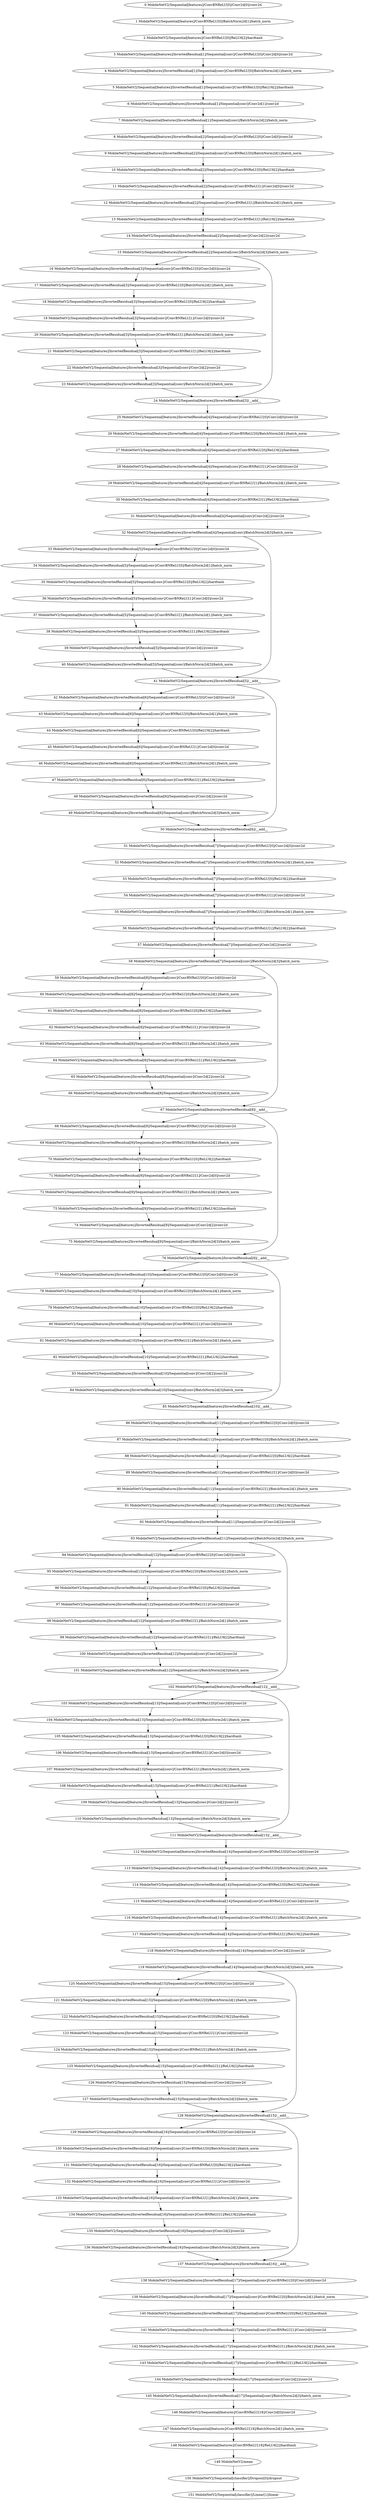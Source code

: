 strict digraph  {
"0 MobileNetV2/Sequential[features]/ConvBNReLU[0]/Conv2d[0]/conv2d" [id=0, scope="MobileNetV2/Sequential[features]/ConvBNReLU[0]/Conv2d[0]", type=conv2d];
"1 MobileNetV2/Sequential[features]/ConvBNReLU[0]/BatchNorm2d[1]/batch_norm" [id=1, scope="MobileNetV2/Sequential[features]/ConvBNReLU[0]/BatchNorm2d[1]", type=batch_norm];
"2 MobileNetV2/Sequential[features]/ConvBNReLU[0]/ReLU6[2]/hardtanh" [id=2, scope="MobileNetV2/Sequential[features]/ConvBNReLU[0]/ReLU6[2]", type=hardtanh];
"3 MobileNetV2/Sequential[features]/InvertedResidual[1]/Sequential[conv]/ConvBNReLU[0]/Conv2d[0]/conv2d" [id=3, scope="MobileNetV2/Sequential[features]/InvertedResidual[1]/Sequential[conv]/ConvBNReLU[0]/Conv2d[0]", type=conv2d];
"4 MobileNetV2/Sequential[features]/InvertedResidual[1]/Sequential[conv]/ConvBNReLU[0]/BatchNorm2d[1]/batch_norm" [id=4, scope="MobileNetV2/Sequential[features]/InvertedResidual[1]/Sequential[conv]/ConvBNReLU[0]/BatchNorm2d[1]", type=batch_norm];
"5 MobileNetV2/Sequential[features]/InvertedResidual[1]/Sequential[conv]/ConvBNReLU[0]/ReLU6[2]/hardtanh" [id=5, scope="MobileNetV2/Sequential[features]/InvertedResidual[1]/Sequential[conv]/ConvBNReLU[0]/ReLU6[2]", type=hardtanh];
"6 MobileNetV2/Sequential[features]/InvertedResidual[1]/Sequential[conv]/Conv2d[1]/conv2d" [id=6, scope="MobileNetV2/Sequential[features]/InvertedResidual[1]/Sequential[conv]/Conv2d[1]", type=conv2d];
"7 MobileNetV2/Sequential[features]/InvertedResidual[1]/Sequential[conv]/BatchNorm2d[2]/batch_norm" [id=7, scope="MobileNetV2/Sequential[features]/InvertedResidual[1]/Sequential[conv]/BatchNorm2d[2]", type=batch_norm];
"8 MobileNetV2/Sequential[features]/InvertedResidual[2]/Sequential[conv]/ConvBNReLU[0]/Conv2d[0]/conv2d" [id=8, scope="MobileNetV2/Sequential[features]/InvertedResidual[2]/Sequential[conv]/ConvBNReLU[0]/Conv2d[0]", type=conv2d];
"9 MobileNetV2/Sequential[features]/InvertedResidual[2]/Sequential[conv]/ConvBNReLU[0]/BatchNorm2d[1]/batch_norm" [id=9, scope="MobileNetV2/Sequential[features]/InvertedResidual[2]/Sequential[conv]/ConvBNReLU[0]/BatchNorm2d[1]", type=batch_norm];
"10 MobileNetV2/Sequential[features]/InvertedResidual[2]/Sequential[conv]/ConvBNReLU[0]/ReLU6[2]/hardtanh" [id=10, scope="MobileNetV2/Sequential[features]/InvertedResidual[2]/Sequential[conv]/ConvBNReLU[0]/ReLU6[2]", type=hardtanh];
"11 MobileNetV2/Sequential[features]/InvertedResidual[2]/Sequential[conv]/ConvBNReLU[1]/Conv2d[0]/conv2d" [id=11, scope="MobileNetV2/Sequential[features]/InvertedResidual[2]/Sequential[conv]/ConvBNReLU[1]/Conv2d[0]", type=conv2d];
"12 MobileNetV2/Sequential[features]/InvertedResidual[2]/Sequential[conv]/ConvBNReLU[1]/BatchNorm2d[1]/batch_norm" [id=12, scope="MobileNetV2/Sequential[features]/InvertedResidual[2]/Sequential[conv]/ConvBNReLU[1]/BatchNorm2d[1]", type=batch_norm];
"13 MobileNetV2/Sequential[features]/InvertedResidual[2]/Sequential[conv]/ConvBNReLU[1]/ReLU6[2]/hardtanh" [id=13, scope="MobileNetV2/Sequential[features]/InvertedResidual[2]/Sequential[conv]/ConvBNReLU[1]/ReLU6[2]", type=hardtanh];
"14 MobileNetV2/Sequential[features]/InvertedResidual[2]/Sequential[conv]/Conv2d[2]/conv2d" [id=14, scope="MobileNetV2/Sequential[features]/InvertedResidual[2]/Sequential[conv]/Conv2d[2]", type=conv2d];
"15 MobileNetV2/Sequential[features]/InvertedResidual[2]/Sequential[conv]/BatchNorm2d[3]/batch_norm" [id=15, scope="MobileNetV2/Sequential[features]/InvertedResidual[2]/Sequential[conv]/BatchNorm2d[3]", type=batch_norm];
"16 MobileNetV2/Sequential[features]/InvertedResidual[3]/Sequential[conv]/ConvBNReLU[0]/Conv2d[0]/conv2d" [id=16, scope="MobileNetV2/Sequential[features]/InvertedResidual[3]/Sequential[conv]/ConvBNReLU[0]/Conv2d[0]", type=conv2d];
"17 MobileNetV2/Sequential[features]/InvertedResidual[3]/Sequential[conv]/ConvBNReLU[0]/BatchNorm2d[1]/batch_norm" [id=17, scope="MobileNetV2/Sequential[features]/InvertedResidual[3]/Sequential[conv]/ConvBNReLU[0]/BatchNorm2d[1]", type=batch_norm];
"18 MobileNetV2/Sequential[features]/InvertedResidual[3]/Sequential[conv]/ConvBNReLU[0]/ReLU6[2]/hardtanh" [id=18, scope="MobileNetV2/Sequential[features]/InvertedResidual[3]/Sequential[conv]/ConvBNReLU[0]/ReLU6[2]", type=hardtanh];
"19 MobileNetV2/Sequential[features]/InvertedResidual[3]/Sequential[conv]/ConvBNReLU[1]/Conv2d[0]/conv2d" [id=19, scope="MobileNetV2/Sequential[features]/InvertedResidual[3]/Sequential[conv]/ConvBNReLU[1]/Conv2d[0]", type=conv2d];
"20 MobileNetV2/Sequential[features]/InvertedResidual[3]/Sequential[conv]/ConvBNReLU[1]/BatchNorm2d[1]/batch_norm" [id=20, scope="MobileNetV2/Sequential[features]/InvertedResidual[3]/Sequential[conv]/ConvBNReLU[1]/BatchNorm2d[1]", type=batch_norm];
"21 MobileNetV2/Sequential[features]/InvertedResidual[3]/Sequential[conv]/ConvBNReLU[1]/ReLU6[2]/hardtanh" [id=21, scope="MobileNetV2/Sequential[features]/InvertedResidual[3]/Sequential[conv]/ConvBNReLU[1]/ReLU6[2]", type=hardtanh];
"22 MobileNetV2/Sequential[features]/InvertedResidual[3]/Sequential[conv]/Conv2d[2]/conv2d" [id=22, scope="MobileNetV2/Sequential[features]/InvertedResidual[3]/Sequential[conv]/Conv2d[2]", type=conv2d];
"23 MobileNetV2/Sequential[features]/InvertedResidual[3]/Sequential[conv]/BatchNorm2d[3]/batch_norm" [id=23, scope="MobileNetV2/Sequential[features]/InvertedResidual[3]/Sequential[conv]/BatchNorm2d[3]", type=batch_norm];
"24 MobileNetV2/Sequential[features]/InvertedResidual[3]/__add__" [id=24, scope="MobileNetV2/Sequential[features]/InvertedResidual[3]", type=__add__];
"25 MobileNetV2/Sequential[features]/InvertedResidual[4]/Sequential[conv]/ConvBNReLU[0]/Conv2d[0]/conv2d" [id=25, scope="MobileNetV2/Sequential[features]/InvertedResidual[4]/Sequential[conv]/ConvBNReLU[0]/Conv2d[0]", type=conv2d];
"26 MobileNetV2/Sequential[features]/InvertedResidual[4]/Sequential[conv]/ConvBNReLU[0]/BatchNorm2d[1]/batch_norm" [id=26, scope="MobileNetV2/Sequential[features]/InvertedResidual[4]/Sequential[conv]/ConvBNReLU[0]/BatchNorm2d[1]", type=batch_norm];
"27 MobileNetV2/Sequential[features]/InvertedResidual[4]/Sequential[conv]/ConvBNReLU[0]/ReLU6[2]/hardtanh" [id=27, scope="MobileNetV2/Sequential[features]/InvertedResidual[4]/Sequential[conv]/ConvBNReLU[0]/ReLU6[2]", type=hardtanh];
"28 MobileNetV2/Sequential[features]/InvertedResidual[4]/Sequential[conv]/ConvBNReLU[1]/Conv2d[0]/conv2d" [id=28, scope="MobileNetV2/Sequential[features]/InvertedResidual[4]/Sequential[conv]/ConvBNReLU[1]/Conv2d[0]", type=conv2d];
"29 MobileNetV2/Sequential[features]/InvertedResidual[4]/Sequential[conv]/ConvBNReLU[1]/BatchNorm2d[1]/batch_norm" [id=29, scope="MobileNetV2/Sequential[features]/InvertedResidual[4]/Sequential[conv]/ConvBNReLU[1]/BatchNorm2d[1]", type=batch_norm];
"30 MobileNetV2/Sequential[features]/InvertedResidual[4]/Sequential[conv]/ConvBNReLU[1]/ReLU6[2]/hardtanh" [id=30, scope="MobileNetV2/Sequential[features]/InvertedResidual[4]/Sequential[conv]/ConvBNReLU[1]/ReLU6[2]", type=hardtanh];
"31 MobileNetV2/Sequential[features]/InvertedResidual[4]/Sequential[conv]/Conv2d[2]/conv2d" [id=31, scope="MobileNetV2/Sequential[features]/InvertedResidual[4]/Sequential[conv]/Conv2d[2]", type=conv2d];
"32 MobileNetV2/Sequential[features]/InvertedResidual[4]/Sequential[conv]/BatchNorm2d[3]/batch_norm" [id=32, scope="MobileNetV2/Sequential[features]/InvertedResidual[4]/Sequential[conv]/BatchNorm2d[3]", type=batch_norm];
"33 MobileNetV2/Sequential[features]/InvertedResidual[5]/Sequential[conv]/ConvBNReLU[0]/Conv2d[0]/conv2d" [id=33, scope="MobileNetV2/Sequential[features]/InvertedResidual[5]/Sequential[conv]/ConvBNReLU[0]/Conv2d[0]", type=conv2d];
"34 MobileNetV2/Sequential[features]/InvertedResidual[5]/Sequential[conv]/ConvBNReLU[0]/BatchNorm2d[1]/batch_norm" [id=34, scope="MobileNetV2/Sequential[features]/InvertedResidual[5]/Sequential[conv]/ConvBNReLU[0]/BatchNorm2d[1]", type=batch_norm];
"35 MobileNetV2/Sequential[features]/InvertedResidual[5]/Sequential[conv]/ConvBNReLU[0]/ReLU6[2]/hardtanh" [id=35, scope="MobileNetV2/Sequential[features]/InvertedResidual[5]/Sequential[conv]/ConvBNReLU[0]/ReLU6[2]", type=hardtanh];
"36 MobileNetV2/Sequential[features]/InvertedResidual[5]/Sequential[conv]/ConvBNReLU[1]/Conv2d[0]/conv2d" [id=36, scope="MobileNetV2/Sequential[features]/InvertedResidual[5]/Sequential[conv]/ConvBNReLU[1]/Conv2d[0]", type=conv2d];
"37 MobileNetV2/Sequential[features]/InvertedResidual[5]/Sequential[conv]/ConvBNReLU[1]/BatchNorm2d[1]/batch_norm" [id=37, scope="MobileNetV2/Sequential[features]/InvertedResidual[5]/Sequential[conv]/ConvBNReLU[1]/BatchNorm2d[1]", type=batch_norm];
"38 MobileNetV2/Sequential[features]/InvertedResidual[5]/Sequential[conv]/ConvBNReLU[1]/ReLU6[2]/hardtanh" [id=38, scope="MobileNetV2/Sequential[features]/InvertedResidual[5]/Sequential[conv]/ConvBNReLU[1]/ReLU6[2]", type=hardtanh];
"39 MobileNetV2/Sequential[features]/InvertedResidual[5]/Sequential[conv]/Conv2d[2]/conv2d" [id=39, scope="MobileNetV2/Sequential[features]/InvertedResidual[5]/Sequential[conv]/Conv2d[2]", type=conv2d];
"40 MobileNetV2/Sequential[features]/InvertedResidual[5]/Sequential[conv]/BatchNorm2d[3]/batch_norm" [id=40, scope="MobileNetV2/Sequential[features]/InvertedResidual[5]/Sequential[conv]/BatchNorm2d[3]", type=batch_norm];
"41 MobileNetV2/Sequential[features]/InvertedResidual[5]/__add__" [id=41, scope="MobileNetV2/Sequential[features]/InvertedResidual[5]", type=__add__];
"42 MobileNetV2/Sequential[features]/InvertedResidual[6]/Sequential[conv]/ConvBNReLU[0]/Conv2d[0]/conv2d" [id=42, scope="MobileNetV2/Sequential[features]/InvertedResidual[6]/Sequential[conv]/ConvBNReLU[0]/Conv2d[0]", type=conv2d];
"43 MobileNetV2/Sequential[features]/InvertedResidual[6]/Sequential[conv]/ConvBNReLU[0]/BatchNorm2d[1]/batch_norm" [id=43, scope="MobileNetV2/Sequential[features]/InvertedResidual[6]/Sequential[conv]/ConvBNReLU[0]/BatchNorm2d[1]", type=batch_norm];
"44 MobileNetV2/Sequential[features]/InvertedResidual[6]/Sequential[conv]/ConvBNReLU[0]/ReLU6[2]/hardtanh" [id=44, scope="MobileNetV2/Sequential[features]/InvertedResidual[6]/Sequential[conv]/ConvBNReLU[0]/ReLU6[2]", type=hardtanh];
"45 MobileNetV2/Sequential[features]/InvertedResidual[6]/Sequential[conv]/ConvBNReLU[1]/Conv2d[0]/conv2d" [id=45, scope="MobileNetV2/Sequential[features]/InvertedResidual[6]/Sequential[conv]/ConvBNReLU[1]/Conv2d[0]", type=conv2d];
"46 MobileNetV2/Sequential[features]/InvertedResidual[6]/Sequential[conv]/ConvBNReLU[1]/BatchNorm2d[1]/batch_norm" [id=46, scope="MobileNetV2/Sequential[features]/InvertedResidual[6]/Sequential[conv]/ConvBNReLU[1]/BatchNorm2d[1]", type=batch_norm];
"47 MobileNetV2/Sequential[features]/InvertedResidual[6]/Sequential[conv]/ConvBNReLU[1]/ReLU6[2]/hardtanh" [id=47, scope="MobileNetV2/Sequential[features]/InvertedResidual[6]/Sequential[conv]/ConvBNReLU[1]/ReLU6[2]", type=hardtanh];
"48 MobileNetV2/Sequential[features]/InvertedResidual[6]/Sequential[conv]/Conv2d[2]/conv2d" [id=48, scope="MobileNetV2/Sequential[features]/InvertedResidual[6]/Sequential[conv]/Conv2d[2]", type=conv2d];
"49 MobileNetV2/Sequential[features]/InvertedResidual[6]/Sequential[conv]/BatchNorm2d[3]/batch_norm" [id=49, scope="MobileNetV2/Sequential[features]/InvertedResidual[6]/Sequential[conv]/BatchNorm2d[3]", type=batch_norm];
"50 MobileNetV2/Sequential[features]/InvertedResidual[6]/__add__" [id=50, scope="MobileNetV2/Sequential[features]/InvertedResidual[6]", type=__add__];
"51 MobileNetV2/Sequential[features]/InvertedResidual[7]/Sequential[conv]/ConvBNReLU[0]/Conv2d[0]/conv2d" [id=51, scope="MobileNetV2/Sequential[features]/InvertedResidual[7]/Sequential[conv]/ConvBNReLU[0]/Conv2d[0]", type=conv2d];
"52 MobileNetV2/Sequential[features]/InvertedResidual[7]/Sequential[conv]/ConvBNReLU[0]/BatchNorm2d[1]/batch_norm" [id=52, scope="MobileNetV2/Sequential[features]/InvertedResidual[7]/Sequential[conv]/ConvBNReLU[0]/BatchNorm2d[1]", type=batch_norm];
"53 MobileNetV2/Sequential[features]/InvertedResidual[7]/Sequential[conv]/ConvBNReLU[0]/ReLU6[2]/hardtanh" [id=53, scope="MobileNetV2/Sequential[features]/InvertedResidual[7]/Sequential[conv]/ConvBNReLU[0]/ReLU6[2]", type=hardtanh];
"54 MobileNetV2/Sequential[features]/InvertedResidual[7]/Sequential[conv]/ConvBNReLU[1]/Conv2d[0]/conv2d" [id=54, scope="MobileNetV2/Sequential[features]/InvertedResidual[7]/Sequential[conv]/ConvBNReLU[1]/Conv2d[0]", type=conv2d];
"55 MobileNetV2/Sequential[features]/InvertedResidual[7]/Sequential[conv]/ConvBNReLU[1]/BatchNorm2d[1]/batch_norm" [id=55, scope="MobileNetV2/Sequential[features]/InvertedResidual[7]/Sequential[conv]/ConvBNReLU[1]/BatchNorm2d[1]", type=batch_norm];
"56 MobileNetV2/Sequential[features]/InvertedResidual[7]/Sequential[conv]/ConvBNReLU[1]/ReLU6[2]/hardtanh" [id=56, scope="MobileNetV2/Sequential[features]/InvertedResidual[7]/Sequential[conv]/ConvBNReLU[1]/ReLU6[2]", type=hardtanh];
"57 MobileNetV2/Sequential[features]/InvertedResidual[7]/Sequential[conv]/Conv2d[2]/conv2d" [id=57, scope="MobileNetV2/Sequential[features]/InvertedResidual[7]/Sequential[conv]/Conv2d[2]", type=conv2d];
"58 MobileNetV2/Sequential[features]/InvertedResidual[7]/Sequential[conv]/BatchNorm2d[3]/batch_norm" [id=58, scope="MobileNetV2/Sequential[features]/InvertedResidual[7]/Sequential[conv]/BatchNorm2d[3]", type=batch_norm];
"59 MobileNetV2/Sequential[features]/InvertedResidual[8]/Sequential[conv]/ConvBNReLU[0]/Conv2d[0]/conv2d" [id=59, scope="MobileNetV2/Sequential[features]/InvertedResidual[8]/Sequential[conv]/ConvBNReLU[0]/Conv2d[0]", type=conv2d];
"60 MobileNetV2/Sequential[features]/InvertedResidual[8]/Sequential[conv]/ConvBNReLU[0]/BatchNorm2d[1]/batch_norm" [id=60, scope="MobileNetV2/Sequential[features]/InvertedResidual[8]/Sequential[conv]/ConvBNReLU[0]/BatchNorm2d[1]", type=batch_norm];
"61 MobileNetV2/Sequential[features]/InvertedResidual[8]/Sequential[conv]/ConvBNReLU[0]/ReLU6[2]/hardtanh" [id=61, scope="MobileNetV2/Sequential[features]/InvertedResidual[8]/Sequential[conv]/ConvBNReLU[0]/ReLU6[2]", type=hardtanh];
"62 MobileNetV2/Sequential[features]/InvertedResidual[8]/Sequential[conv]/ConvBNReLU[1]/Conv2d[0]/conv2d" [id=62, scope="MobileNetV2/Sequential[features]/InvertedResidual[8]/Sequential[conv]/ConvBNReLU[1]/Conv2d[0]", type=conv2d];
"63 MobileNetV2/Sequential[features]/InvertedResidual[8]/Sequential[conv]/ConvBNReLU[1]/BatchNorm2d[1]/batch_norm" [id=63, scope="MobileNetV2/Sequential[features]/InvertedResidual[8]/Sequential[conv]/ConvBNReLU[1]/BatchNorm2d[1]", type=batch_norm];
"64 MobileNetV2/Sequential[features]/InvertedResidual[8]/Sequential[conv]/ConvBNReLU[1]/ReLU6[2]/hardtanh" [id=64, scope="MobileNetV2/Sequential[features]/InvertedResidual[8]/Sequential[conv]/ConvBNReLU[1]/ReLU6[2]", type=hardtanh];
"65 MobileNetV2/Sequential[features]/InvertedResidual[8]/Sequential[conv]/Conv2d[2]/conv2d" [id=65, scope="MobileNetV2/Sequential[features]/InvertedResidual[8]/Sequential[conv]/Conv2d[2]", type=conv2d];
"66 MobileNetV2/Sequential[features]/InvertedResidual[8]/Sequential[conv]/BatchNorm2d[3]/batch_norm" [id=66, scope="MobileNetV2/Sequential[features]/InvertedResidual[8]/Sequential[conv]/BatchNorm2d[3]", type=batch_norm];
"67 MobileNetV2/Sequential[features]/InvertedResidual[8]/__add__" [id=67, scope="MobileNetV2/Sequential[features]/InvertedResidual[8]", type=__add__];
"68 MobileNetV2/Sequential[features]/InvertedResidual[9]/Sequential[conv]/ConvBNReLU[0]/Conv2d[0]/conv2d" [id=68, scope="MobileNetV2/Sequential[features]/InvertedResidual[9]/Sequential[conv]/ConvBNReLU[0]/Conv2d[0]", type=conv2d];
"69 MobileNetV2/Sequential[features]/InvertedResidual[9]/Sequential[conv]/ConvBNReLU[0]/BatchNorm2d[1]/batch_norm" [id=69, scope="MobileNetV2/Sequential[features]/InvertedResidual[9]/Sequential[conv]/ConvBNReLU[0]/BatchNorm2d[1]", type=batch_norm];
"70 MobileNetV2/Sequential[features]/InvertedResidual[9]/Sequential[conv]/ConvBNReLU[0]/ReLU6[2]/hardtanh" [id=70, scope="MobileNetV2/Sequential[features]/InvertedResidual[9]/Sequential[conv]/ConvBNReLU[0]/ReLU6[2]", type=hardtanh];
"71 MobileNetV2/Sequential[features]/InvertedResidual[9]/Sequential[conv]/ConvBNReLU[1]/Conv2d[0]/conv2d" [id=71, scope="MobileNetV2/Sequential[features]/InvertedResidual[9]/Sequential[conv]/ConvBNReLU[1]/Conv2d[0]", type=conv2d];
"72 MobileNetV2/Sequential[features]/InvertedResidual[9]/Sequential[conv]/ConvBNReLU[1]/BatchNorm2d[1]/batch_norm" [id=72, scope="MobileNetV2/Sequential[features]/InvertedResidual[9]/Sequential[conv]/ConvBNReLU[1]/BatchNorm2d[1]", type=batch_norm];
"73 MobileNetV2/Sequential[features]/InvertedResidual[9]/Sequential[conv]/ConvBNReLU[1]/ReLU6[2]/hardtanh" [id=73, scope="MobileNetV2/Sequential[features]/InvertedResidual[9]/Sequential[conv]/ConvBNReLU[1]/ReLU6[2]", type=hardtanh];
"74 MobileNetV2/Sequential[features]/InvertedResidual[9]/Sequential[conv]/Conv2d[2]/conv2d" [id=74, scope="MobileNetV2/Sequential[features]/InvertedResidual[9]/Sequential[conv]/Conv2d[2]", type=conv2d];
"75 MobileNetV2/Sequential[features]/InvertedResidual[9]/Sequential[conv]/BatchNorm2d[3]/batch_norm" [id=75, scope="MobileNetV2/Sequential[features]/InvertedResidual[9]/Sequential[conv]/BatchNorm2d[3]", type=batch_norm];
"76 MobileNetV2/Sequential[features]/InvertedResidual[9]/__add__" [id=76, scope="MobileNetV2/Sequential[features]/InvertedResidual[9]", type=__add__];
"77 MobileNetV2/Sequential[features]/InvertedResidual[10]/Sequential[conv]/ConvBNReLU[0]/Conv2d[0]/conv2d" [id=77, scope="MobileNetV2/Sequential[features]/InvertedResidual[10]/Sequential[conv]/ConvBNReLU[0]/Conv2d[0]", type=conv2d];
"78 MobileNetV2/Sequential[features]/InvertedResidual[10]/Sequential[conv]/ConvBNReLU[0]/BatchNorm2d[1]/batch_norm" [id=78, scope="MobileNetV2/Sequential[features]/InvertedResidual[10]/Sequential[conv]/ConvBNReLU[0]/BatchNorm2d[1]", type=batch_norm];
"79 MobileNetV2/Sequential[features]/InvertedResidual[10]/Sequential[conv]/ConvBNReLU[0]/ReLU6[2]/hardtanh" [id=79, scope="MobileNetV2/Sequential[features]/InvertedResidual[10]/Sequential[conv]/ConvBNReLU[0]/ReLU6[2]", type=hardtanh];
"80 MobileNetV2/Sequential[features]/InvertedResidual[10]/Sequential[conv]/ConvBNReLU[1]/Conv2d[0]/conv2d" [id=80, scope="MobileNetV2/Sequential[features]/InvertedResidual[10]/Sequential[conv]/ConvBNReLU[1]/Conv2d[0]", type=conv2d];
"81 MobileNetV2/Sequential[features]/InvertedResidual[10]/Sequential[conv]/ConvBNReLU[1]/BatchNorm2d[1]/batch_norm" [id=81, scope="MobileNetV2/Sequential[features]/InvertedResidual[10]/Sequential[conv]/ConvBNReLU[1]/BatchNorm2d[1]", type=batch_norm];
"82 MobileNetV2/Sequential[features]/InvertedResidual[10]/Sequential[conv]/ConvBNReLU[1]/ReLU6[2]/hardtanh" [id=82, scope="MobileNetV2/Sequential[features]/InvertedResidual[10]/Sequential[conv]/ConvBNReLU[1]/ReLU6[2]", type=hardtanh];
"83 MobileNetV2/Sequential[features]/InvertedResidual[10]/Sequential[conv]/Conv2d[2]/conv2d" [id=83, scope="MobileNetV2/Sequential[features]/InvertedResidual[10]/Sequential[conv]/Conv2d[2]", type=conv2d];
"84 MobileNetV2/Sequential[features]/InvertedResidual[10]/Sequential[conv]/BatchNorm2d[3]/batch_norm" [id=84, scope="MobileNetV2/Sequential[features]/InvertedResidual[10]/Sequential[conv]/BatchNorm2d[3]", type=batch_norm];
"85 MobileNetV2/Sequential[features]/InvertedResidual[10]/__add__" [id=85, scope="MobileNetV2/Sequential[features]/InvertedResidual[10]", type=__add__];
"86 MobileNetV2/Sequential[features]/InvertedResidual[11]/Sequential[conv]/ConvBNReLU[0]/Conv2d[0]/conv2d" [id=86, scope="MobileNetV2/Sequential[features]/InvertedResidual[11]/Sequential[conv]/ConvBNReLU[0]/Conv2d[0]", type=conv2d];
"87 MobileNetV2/Sequential[features]/InvertedResidual[11]/Sequential[conv]/ConvBNReLU[0]/BatchNorm2d[1]/batch_norm" [id=87, scope="MobileNetV2/Sequential[features]/InvertedResidual[11]/Sequential[conv]/ConvBNReLU[0]/BatchNorm2d[1]", type=batch_norm];
"88 MobileNetV2/Sequential[features]/InvertedResidual[11]/Sequential[conv]/ConvBNReLU[0]/ReLU6[2]/hardtanh" [id=88, scope="MobileNetV2/Sequential[features]/InvertedResidual[11]/Sequential[conv]/ConvBNReLU[0]/ReLU6[2]", type=hardtanh];
"89 MobileNetV2/Sequential[features]/InvertedResidual[11]/Sequential[conv]/ConvBNReLU[1]/Conv2d[0]/conv2d" [id=89, scope="MobileNetV2/Sequential[features]/InvertedResidual[11]/Sequential[conv]/ConvBNReLU[1]/Conv2d[0]", type=conv2d];
"90 MobileNetV2/Sequential[features]/InvertedResidual[11]/Sequential[conv]/ConvBNReLU[1]/BatchNorm2d[1]/batch_norm" [id=90, scope="MobileNetV2/Sequential[features]/InvertedResidual[11]/Sequential[conv]/ConvBNReLU[1]/BatchNorm2d[1]", type=batch_norm];
"91 MobileNetV2/Sequential[features]/InvertedResidual[11]/Sequential[conv]/ConvBNReLU[1]/ReLU6[2]/hardtanh" [id=91, scope="MobileNetV2/Sequential[features]/InvertedResidual[11]/Sequential[conv]/ConvBNReLU[1]/ReLU6[2]", type=hardtanh];
"92 MobileNetV2/Sequential[features]/InvertedResidual[11]/Sequential[conv]/Conv2d[2]/conv2d" [id=92, scope="MobileNetV2/Sequential[features]/InvertedResidual[11]/Sequential[conv]/Conv2d[2]", type=conv2d];
"93 MobileNetV2/Sequential[features]/InvertedResidual[11]/Sequential[conv]/BatchNorm2d[3]/batch_norm" [id=93, scope="MobileNetV2/Sequential[features]/InvertedResidual[11]/Sequential[conv]/BatchNorm2d[3]", type=batch_norm];
"94 MobileNetV2/Sequential[features]/InvertedResidual[12]/Sequential[conv]/ConvBNReLU[0]/Conv2d[0]/conv2d" [id=94, scope="MobileNetV2/Sequential[features]/InvertedResidual[12]/Sequential[conv]/ConvBNReLU[0]/Conv2d[0]", type=conv2d];
"95 MobileNetV2/Sequential[features]/InvertedResidual[12]/Sequential[conv]/ConvBNReLU[0]/BatchNorm2d[1]/batch_norm" [id=95, scope="MobileNetV2/Sequential[features]/InvertedResidual[12]/Sequential[conv]/ConvBNReLU[0]/BatchNorm2d[1]", type=batch_norm];
"96 MobileNetV2/Sequential[features]/InvertedResidual[12]/Sequential[conv]/ConvBNReLU[0]/ReLU6[2]/hardtanh" [id=96, scope="MobileNetV2/Sequential[features]/InvertedResidual[12]/Sequential[conv]/ConvBNReLU[0]/ReLU6[2]", type=hardtanh];
"97 MobileNetV2/Sequential[features]/InvertedResidual[12]/Sequential[conv]/ConvBNReLU[1]/Conv2d[0]/conv2d" [id=97, scope="MobileNetV2/Sequential[features]/InvertedResidual[12]/Sequential[conv]/ConvBNReLU[1]/Conv2d[0]", type=conv2d];
"98 MobileNetV2/Sequential[features]/InvertedResidual[12]/Sequential[conv]/ConvBNReLU[1]/BatchNorm2d[1]/batch_norm" [id=98, scope="MobileNetV2/Sequential[features]/InvertedResidual[12]/Sequential[conv]/ConvBNReLU[1]/BatchNorm2d[1]", type=batch_norm];
"99 MobileNetV2/Sequential[features]/InvertedResidual[12]/Sequential[conv]/ConvBNReLU[1]/ReLU6[2]/hardtanh" [id=99, scope="MobileNetV2/Sequential[features]/InvertedResidual[12]/Sequential[conv]/ConvBNReLU[1]/ReLU6[2]", type=hardtanh];
"100 MobileNetV2/Sequential[features]/InvertedResidual[12]/Sequential[conv]/Conv2d[2]/conv2d" [id=100, scope="MobileNetV2/Sequential[features]/InvertedResidual[12]/Sequential[conv]/Conv2d[2]", type=conv2d];
"101 MobileNetV2/Sequential[features]/InvertedResidual[12]/Sequential[conv]/BatchNorm2d[3]/batch_norm" [id=101, scope="MobileNetV2/Sequential[features]/InvertedResidual[12]/Sequential[conv]/BatchNorm2d[3]", type=batch_norm];
"102 MobileNetV2/Sequential[features]/InvertedResidual[12]/__add__" [id=102, scope="MobileNetV2/Sequential[features]/InvertedResidual[12]", type=__add__];
"103 MobileNetV2/Sequential[features]/InvertedResidual[13]/Sequential[conv]/ConvBNReLU[0]/Conv2d[0]/conv2d" [id=103, scope="MobileNetV2/Sequential[features]/InvertedResidual[13]/Sequential[conv]/ConvBNReLU[0]/Conv2d[0]", type=conv2d];
"104 MobileNetV2/Sequential[features]/InvertedResidual[13]/Sequential[conv]/ConvBNReLU[0]/BatchNorm2d[1]/batch_norm" [id=104, scope="MobileNetV2/Sequential[features]/InvertedResidual[13]/Sequential[conv]/ConvBNReLU[0]/BatchNorm2d[1]", type=batch_norm];
"105 MobileNetV2/Sequential[features]/InvertedResidual[13]/Sequential[conv]/ConvBNReLU[0]/ReLU6[2]/hardtanh" [id=105, scope="MobileNetV2/Sequential[features]/InvertedResidual[13]/Sequential[conv]/ConvBNReLU[0]/ReLU6[2]", type=hardtanh];
"106 MobileNetV2/Sequential[features]/InvertedResidual[13]/Sequential[conv]/ConvBNReLU[1]/Conv2d[0]/conv2d" [id=106, scope="MobileNetV2/Sequential[features]/InvertedResidual[13]/Sequential[conv]/ConvBNReLU[1]/Conv2d[0]", type=conv2d];
"107 MobileNetV2/Sequential[features]/InvertedResidual[13]/Sequential[conv]/ConvBNReLU[1]/BatchNorm2d[1]/batch_norm" [id=107, scope="MobileNetV2/Sequential[features]/InvertedResidual[13]/Sequential[conv]/ConvBNReLU[1]/BatchNorm2d[1]", type=batch_norm];
"108 MobileNetV2/Sequential[features]/InvertedResidual[13]/Sequential[conv]/ConvBNReLU[1]/ReLU6[2]/hardtanh" [id=108, scope="MobileNetV2/Sequential[features]/InvertedResidual[13]/Sequential[conv]/ConvBNReLU[1]/ReLU6[2]", type=hardtanh];
"109 MobileNetV2/Sequential[features]/InvertedResidual[13]/Sequential[conv]/Conv2d[2]/conv2d" [id=109, scope="MobileNetV2/Sequential[features]/InvertedResidual[13]/Sequential[conv]/Conv2d[2]", type=conv2d];
"110 MobileNetV2/Sequential[features]/InvertedResidual[13]/Sequential[conv]/BatchNorm2d[3]/batch_norm" [id=110, scope="MobileNetV2/Sequential[features]/InvertedResidual[13]/Sequential[conv]/BatchNorm2d[3]", type=batch_norm];
"111 MobileNetV2/Sequential[features]/InvertedResidual[13]/__add__" [id=111, scope="MobileNetV2/Sequential[features]/InvertedResidual[13]", type=__add__];
"112 MobileNetV2/Sequential[features]/InvertedResidual[14]/Sequential[conv]/ConvBNReLU[0]/Conv2d[0]/conv2d" [id=112, scope="MobileNetV2/Sequential[features]/InvertedResidual[14]/Sequential[conv]/ConvBNReLU[0]/Conv2d[0]", type=conv2d];
"113 MobileNetV2/Sequential[features]/InvertedResidual[14]/Sequential[conv]/ConvBNReLU[0]/BatchNorm2d[1]/batch_norm" [id=113, scope="MobileNetV2/Sequential[features]/InvertedResidual[14]/Sequential[conv]/ConvBNReLU[0]/BatchNorm2d[1]", type=batch_norm];
"114 MobileNetV2/Sequential[features]/InvertedResidual[14]/Sequential[conv]/ConvBNReLU[0]/ReLU6[2]/hardtanh" [id=114, scope="MobileNetV2/Sequential[features]/InvertedResidual[14]/Sequential[conv]/ConvBNReLU[0]/ReLU6[2]", type=hardtanh];
"115 MobileNetV2/Sequential[features]/InvertedResidual[14]/Sequential[conv]/ConvBNReLU[1]/Conv2d[0]/conv2d" [id=115, scope="MobileNetV2/Sequential[features]/InvertedResidual[14]/Sequential[conv]/ConvBNReLU[1]/Conv2d[0]", type=conv2d];
"116 MobileNetV2/Sequential[features]/InvertedResidual[14]/Sequential[conv]/ConvBNReLU[1]/BatchNorm2d[1]/batch_norm" [id=116, scope="MobileNetV2/Sequential[features]/InvertedResidual[14]/Sequential[conv]/ConvBNReLU[1]/BatchNorm2d[1]", type=batch_norm];
"117 MobileNetV2/Sequential[features]/InvertedResidual[14]/Sequential[conv]/ConvBNReLU[1]/ReLU6[2]/hardtanh" [id=117, scope="MobileNetV2/Sequential[features]/InvertedResidual[14]/Sequential[conv]/ConvBNReLU[1]/ReLU6[2]", type=hardtanh];
"118 MobileNetV2/Sequential[features]/InvertedResidual[14]/Sequential[conv]/Conv2d[2]/conv2d" [id=118, scope="MobileNetV2/Sequential[features]/InvertedResidual[14]/Sequential[conv]/Conv2d[2]", type=conv2d];
"119 MobileNetV2/Sequential[features]/InvertedResidual[14]/Sequential[conv]/BatchNorm2d[3]/batch_norm" [id=119, scope="MobileNetV2/Sequential[features]/InvertedResidual[14]/Sequential[conv]/BatchNorm2d[3]", type=batch_norm];
"120 MobileNetV2/Sequential[features]/InvertedResidual[15]/Sequential[conv]/ConvBNReLU[0]/Conv2d[0]/conv2d" [id=120, scope="MobileNetV2/Sequential[features]/InvertedResidual[15]/Sequential[conv]/ConvBNReLU[0]/Conv2d[0]", type=conv2d];
"121 MobileNetV2/Sequential[features]/InvertedResidual[15]/Sequential[conv]/ConvBNReLU[0]/BatchNorm2d[1]/batch_norm" [id=121, scope="MobileNetV2/Sequential[features]/InvertedResidual[15]/Sequential[conv]/ConvBNReLU[0]/BatchNorm2d[1]", type=batch_norm];
"122 MobileNetV2/Sequential[features]/InvertedResidual[15]/Sequential[conv]/ConvBNReLU[0]/ReLU6[2]/hardtanh" [id=122, scope="MobileNetV2/Sequential[features]/InvertedResidual[15]/Sequential[conv]/ConvBNReLU[0]/ReLU6[2]", type=hardtanh];
"123 MobileNetV2/Sequential[features]/InvertedResidual[15]/Sequential[conv]/ConvBNReLU[1]/Conv2d[0]/conv2d" [id=123, scope="MobileNetV2/Sequential[features]/InvertedResidual[15]/Sequential[conv]/ConvBNReLU[1]/Conv2d[0]", type=conv2d];
"124 MobileNetV2/Sequential[features]/InvertedResidual[15]/Sequential[conv]/ConvBNReLU[1]/BatchNorm2d[1]/batch_norm" [id=124, scope="MobileNetV2/Sequential[features]/InvertedResidual[15]/Sequential[conv]/ConvBNReLU[1]/BatchNorm2d[1]", type=batch_norm];
"125 MobileNetV2/Sequential[features]/InvertedResidual[15]/Sequential[conv]/ConvBNReLU[1]/ReLU6[2]/hardtanh" [id=125, scope="MobileNetV2/Sequential[features]/InvertedResidual[15]/Sequential[conv]/ConvBNReLU[1]/ReLU6[2]", type=hardtanh];
"126 MobileNetV2/Sequential[features]/InvertedResidual[15]/Sequential[conv]/Conv2d[2]/conv2d" [id=126, scope="MobileNetV2/Sequential[features]/InvertedResidual[15]/Sequential[conv]/Conv2d[2]", type=conv2d];
"127 MobileNetV2/Sequential[features]/InvertedResidual[15]/Sequential[conv]/BatchNorm2d[3]/batch_norm" [id=127, scope="MobileNetV2/Sequential[features]/InvertedResidual[15]/Sequential[conv]/BatchNorm2d[3]", type=batch_norm];
"128 MobileNetV2/Sequential[features]/InvertedResidual[15]/__add__" [id=128, scope="MobileNetV2/Sequential[features]/InvertedResidual[15]", type=__add__];
"129 MobileNetV2/Sequential[features]/InvertedResidual[16]/Sequential[conv]/ConvBNReLU[0]/Conv2d[0]/conv2d" [id=129, scope="MobileNetV2/Sequential[features]/InvertedResidual[16]/Sequential[conv]/ConvBNReLU[0]/Conv2d[0]", type=conv2d];
"130 MobileNetV2/Sequential[features]/InvertedResidual[16]/Sequential[conv]/ConvBNReLU[0]/BatchNorm2d[1]/batch_norm" [id=130, scope="MobileNetV2/Sequential[features]/InvertedResidual[16]/Sequential[conv]/ConvBNReLU[0]/BatchNorm2d[1]", type=batch_norm];
"131 MobileNetV2/Sequential[features]/InvertedResidual[16]/Sequential[conv]/ConvBNReLU[0]/ReLU6[2]/hardtanh" [id=131, scope="MobileNetV2/Sequential[features]/InvertedResidual[16]/Sequential[conv]/ConvBNReLU[0]/ReLU6[2]", type=hardtanh];
"132 MobileNetV2/Sequential[features]/InvertedResidual[16]/Sequential[conv]/ConvBNReLU[1]/Conv2d[0]/conv2d" [id=132, scope="MobileNetV2/Sequential[features]/InvertedResidual[16]/Sequential[conv]/ConvBNReLU[1]/Conv2d[0]", type=conv2d];
"133 MobileNetV2/Sequential[features]/InvertedResidual[16]/Sequential[conv]/ConvBNReLU[1]/BatchNorm2d[1]/batch_norm" [id=133, scope="MobileNetV2/Sequential[features]/InvertedResidual[16]/Sequential[conv]/ConvBNReLU[1]/BatchNorm2d[1]", type=batch_norm];
"134 MobileNetV2/Sequential[features]/InvertedResidual[16]/Sequential[conv]/ConvBNReLU[1]/ReLU6[2]/hardtanh" [id=134, scope="MobileNetV2/Sequential[features]/InvertedResidual[16]/Sequential[conv]/ConvBNReLU[1]/ReLU6[2]", type=hardtanh];
"135 MobileNetV2/Sequential[features]/InvertedResidual[16]/Sequential[conv]/Conv2d[2]/conv2d" [id=135, scope="MobileNetV2/Sequential[features]/InvertedResidual[16]/Sequential[conv]/Conv2d[2]", type=conv2d];
"136 MobileNetV2/Sequential[features]/InvertedResidual[16]/Sequential[conv]/BatchNorm2d[3]/batch_norm" [id=136, scope="MobileNetV2/Sequential[features]/InvertedResidual[16]/Sequential[conv]/BatchNorm2d[3]", type=batch_norm];
"137 MobileNetV2/Sequential[features]/InvertedResidual[16]/__add__" [id=137, scope="MobileNetV2/Sequential[features]/InvertedResidual[16]", type=__add__];
"138 MobileNetV2/Sequential[features]/InvertedResidual[17]/Sequential[conv]/ConvBNReLU[0]/Conv2d[0]/conv2d" [id=138, scope="MobileNetV2/Sequential[features]/InvertedResidual[17]/Sequential[conv]/ConvBNReLU[0]/Conv2d[0]", type=conv2d];
"139 MobileNetV2/Sequential[features]/InvertedResidual[17]/Sequential[conv]/ConvBNReLU[0]/BatchNorm2d[1]/batch_norm" [id=139, scope="MobileNetV2/Sequential[features]/InvertedResidual[17]/Sequential[conv]/ConvBNReLU[0]/BatchNorm2d[1]", type=batch_norm];
"140 MobileNetV2/Sequential[features]/InvertedResidual[17]/Sequential[conv]/ConvBNReLU[0]/ReLU6[2]/hardtanh" [id=140, scope="MobileNetV2/Sequential[features]/InvertedResidual[17]/Sequential[conv]/ConvBNReLU[0]/ReLU6[2]", type=hardtanh];
"141 MobileNetV2/Sequential[features]/InvertedResidual[17]/Sequential[conv]/ConvBNReLU[1]/Conv2d[0]/conv2d" [id=141, scope="MobileNetV2/Sequential[features]/InvertedResidual[17]/Sequential[conv]/ConvBNReLU[1]/Conv2d[0]", type=conv2d];
"142 MobileNetV2/Sequential[features]/InvertedResidual[17]/Sequential[conv]/ConvBNReLU[1]/BatchNorm2d[1]/batch_norm" [id=142, scope="MobileNetV2/Sequential[features]/InvertedResidual[17]/Sequential[conv]/ConvBNReLU[1]/BatchNorm2d[1]", type=batch_norm];
"143 MobileNetV2/Sequential[features]/InvertedResidual[17]/Sequential[conv]/ConvBNReLU[1]/ReLU6[2]/hardtanh" [id=143, scope="MobileNetV2/Sequential[features]/InvertedResidual[17]/Sequential[conv]/ConvBNReLU[1]/ReLU6[2]", type=hardtanh];
"144 MobileNetV2/Sequential[features]/InvertedResidual[17]/Sequential[conv]/Conv2d[2]/conv2d" [id=144, scope="MobileNetV2/Sequential[features]/InvertedResidual[17]/Sequential[conv]/Conv2d[2]", type=conv2d];
"145 MobileNetV2/Sequential[features]/InvertedResidual[17]/Sequential[conv]/BatchNorm2d[3]/batch_norm" [id=145, scope="MobileNetV2/Sequential[features]/InvertedResidual[17]/Sequential[conv]/BatchNorm2d[3]", type=batch_norm];
"146 MobileNetV2/Sequential[features]/ConvBNReLU[18]/Conv2d[0]/conv2d" [id=146, scope="MobileNetV2/Sequential[features]/ConvBNReLU[18]/Conv2d[0]", type=conv2d];
"147 MobileNetV2/Sequential[features]/ConvBNReLU[18]/BatchNorm2d[1]/batch_norm" [id=147, scope="MobileNetV2/Sequential[features]/ConvBNReLU[18]/BatchNorm2d[1]", type=batch_norm];
"148 MobileNetV2/Sequential[features]/ConvBNReLU[18]/ReLU6[2]/hardtanh" [id=148, scope="MobileNetV2/Sequential[features]/ConvBNReLU[18]/ReLU6[2]", type=hardtanh];
"149 MobileNetV2/mean" [id=149, scope=MobileNetV2, type=mean];
"150 MobileNetV2/Sequential[classifier]/Dropout[0]/dropout" [id=150, scope="MobileNetV2/Sequential[classifier]/Dropout[0]", type=dropout];
"151 MobileNetV2/Sequential[classifier]/Linear[1]/linear" [id=151, scope="MobileNetV2/Sequential[classifier]/Linear[1]", type=linear];
"0 MobileNetV2/Sequential[features]/ConvBNReLU[0]/Conv2d[0]/conv2d" -> "1 MobileNetV2/Sequential[features]/ConvBNReLU[0]/BatchNorm2d[1]/batch_norm";
"1 MobileNetV2/Sequential[features]/ConvBNReLU[0]/BatchNorm2d[1]/batch_norm" -> "2 MobileNetV2/Sequential[features]/ConvBNReLU[0]/ReLU6[2]/hardtanh";
"2 MobileNetV2/Sequential[features]/ConvBNReLU[0]/ReLU6[2]/hardtanh" -> "3 MobileNetV2/Sequential[features]/InvertedResidual[1]/Sequential[conv]/ConvBNReLU[0]/Conv2d[0]/conv2d";
"3 MobileNetV2/Sequential[features]/InvertedResidual[1]/Sequential[conv]/ConvBNReLU[0]/Conv2d[0]/conv2d" -> "4 MobileNetV2/Sequential[features]/InvertedResidual[1]/Sequential[conv]/ConvBNReLU[0]/BatchNorm2d[1]/batch_norm";
"4 MobileNetV2/Sequential[features]/InvertedResidual[1]/Sequential[conv]/ConvBNReLU[0]/BatchNorm2d[1]/batch_norm" -> "5 MobileNetV2/Sequential[features]/InvertedResidual[1]/Sequential[conv]/ConvBNReLU[0]/ReLU6[2]/hardtanh";
"5 MobileNetV2/Sequential[features]/InvertedResidual[1]/Sequential[conv]/ConvBNReLU[0]/ReLU6[2]/hardtanh" -> "6 MobileNetV2/Sequential[features]/InvertedResidual[1]/Sequential[conv]/Conv2d[1]/conv2d";
"6 MobileNetV2/Sequential[features]/InvertedResidual[1]/Sequential[conv]/Conv2d[1]/conv2d" -> "7 MobileNetV2/Sequential[features]/InvertedResidual[1]/Sequential[conv]/BatchNorm2d[2]/batch_norm";
"7 MobileNetV2/Sequential[features]/InvertedResidual[1]/Sequential[conv]/BatchNorm2d[2]/batch_norm" -> "8 MobileNetV2/Sequential[features]/InvertedResidual[2]/Sequential[conv]/ConvBNReLU[0]/Conv2d[0]/conv2d";
"8 MobileNetV2/Sequential[features]/InvertedResidual[2]/Sequential[conv]/ConvBNReLU[0]/Conv2d[0]/conv2d" -> "9 MobileNetV2/Sequential[features]/InvertedResidual[2]/Sequential[conv]/ConvBNReLU[0]/BatchNorm2d[1]/batch_norm";
"9 MobileNetV2/Sequential[features]/InvertedResidual[2]/Sequential[conv]/ConvBNReLU[0]/BatchNorm2d[1]/batch_norm" -> "10 MobileNetV2/Sequential[features]/InvertedResidual[2]/Sequential[conv]/ConvBNReLU[0]/ReLU6[2]/hardtanh";
"10 MobileNetV2/Sequential[features]/InvertedResidual[2]/Sequential[conv]/ConvBNReLU[0]/ReLU6[2]/hardtanh" -> "11 MobileNetV2/Sequential[features]/InvertedResidual[2]/Sequential[conv]/ConvBNReLU[1]/Conv2d[0]/conv2d";
"11 MobileNetV2/Sequential[features]/InvertedResidual[2]/Sequential[conv]/ConvBNReLU[1]/Conv2d[0]/conv2d" -> "12 MobileNetV2/Sequential[features]/InvertedResidual[2]/Sequential[conv]/ConvBNReLU[1]/BatchNorm2d[1]/batch_norm";
"12 MobileNetV2/Sequential[features]/InvertedResidual[2]/Sequential[conv]/ConvBNReLU[1]/BatchNorm2d[1]/batch_norm" -> "13 MobileNetV2/Sequential[features]/InvertedResidual[2]/Sequential[conv]/ConvBNReLU[1]/ReLU6[2]/hardtanh";
"13 MobileNetV2/Sequential[features]/InvertedResidual[2]/Sequential[conv]/ConvBNReLU[1]/ReLU6[2]/hardtanh" -> "14 MobileNetV2/Sequential[features]/InvertedResidual[2]/Sequential[conv]/Conv2d[2]/conv2d";
"14 MobileNetV2/Sequential[features]/InvertedResidual[2]/Sequential[conv]/Conv2d[2]/conv2d" -> "15 MobileNetV2/Sequential[features]/InvertedResidual[2]/Sequential[conv]/BatchNorm2d[3]/batch_norm";
"15 MobileNetV2/Sequential[features]/InvertedResidual[2]/Sequential[conv]/BatchNorm2d[3]/batch_norm" -> "16 MobileNetV2/Sequential[features]/InvertedResidual[3]/Sequential[conv]/ConvBNReLU[0]/Conv2d[0]/conv2d";
"15 MobileNetV2/Sequential[features]/InvertedResidual[2]/Sequential[conv]/BatchNorm2d[3]/batch_norm" -> "24 MobileNetV2/Sequential[features]/InvertedResidual[3]/__add__";
"16 MobileNetV2/Sequential[features]/InvertedResidual[3]/Sequential[conv]/ConvBNReLU[0]/Conv2d[0]/conv2d" -> "17 MobileNetV2/Sequential[features]/InvertedResidual[3]/Sequential[conv]/ConvBNReLU[0]/BatchNorm2d[1]/batch_norm";
"17 MobileNetV2/Sequential[features]/InvertedResidual[3]/Sequential[conv]/ConvBNReLU[0]/BatchNorm2d[1]/batch_norm" -> "18 MobileNetV2/Sequential[features]/InvertedResidual[3]/Sequential[conv]/ConvBNReLU[0]/ReLU6[2]/hardtanh";
"18 MobileNetV2/Sequential[features]/InvertedResidual[3]/Sequential[conv]/ConvBNReLU[0]/ReLU6[2]/hardtanh" -> "19 MobileNetV2/Sequential[features]/InvertedResidual[3]/Sequential[conv]/ConvBNReLU[1]/Conv2d[0]/conv2d";
"19 MobileNetV2/Sequential[features]/InvertedResidual[3]/Sequential[conv]/ConvBNReLU[1]/Conv2d[0]/conv2d" -> "20 MobileNetV2/Sequential[features]/InvertedResidual[3]/Sequential[conv]/ConvBNReLU[1]/BatchNorm2d[1]/batch_norm";
"20 MobileNetV2/Sequential[features]/InvertedResidual[3]/Sequential[conv]/ConvBNReLU[1]/BatchNorm2d[1]/batch_norm" -> "21 MobileNetV2/Sequential[features]/InvertedResidual[3]/Sequential[conv]/ConvBNReLU[1]/ReLU6[2]/hardtanh";
"21 MobileNetV2/Sequential[features]/InvertedResidual[3]/Sequential[conv]/ConvBNReLU[1]/ReLU6[2]/hardtanh" -> "22 MobileNetV2/Sequential[features]/InvertedResidual[3]/Sequential[conv]/Conv2d[2]/conv2d";
"22 MobileNetV2/Sequential[features]/InvertedResidual[3]/Sequential[conv]/Conv2d[2]/conv2d" -> "23 MobileNetV2/Sequential[features]/InvertedResidual[3]/Sequential[conv]/BatchNorm2d[3]/batch_norm";
"23 MobileNetV2/Sequential[features]/InvertedResidual[3]/Sequential[conv]/BatchNorm2d[3]/batch_norm" -> "24 MobileNetV2/Sequential[features]/InvertedResidual[3]/__add__";
"24 MobileNetV2/Sequential[features]/InvertedResidual[3]/__add__" -> "25 MobileNetV2/Sequential[features]/InvertedResidual[4]/Sequential[conv]/ConvBNReLU[0]/Conv2d[0]/conv2d";
"25 MobileNetV2/Sequential[features]/InvertedResidual[4]/Sequential[conv]/ConvBNReLU[0]/Conv2d[0]/conv2d" -> "26 MobileNetV2/Sequential[features]/InvertedResidual[4]/Sequential[conv]/ConvBNReLU[0]/BatchNorm2d[1]/batch_norm";
"26 MobileNetV2/Sequential[features]/InvertedResidual[4]/Sequential[conv]/ConvBNReLU[0]/BatchNorm2d[1]/batch_norm" -> "27 MobileNetV2/Sequential[features]/InvertedResidual[4]/Sequential[conv]/ConvBNReLU[0]/ReLU6[2]/hardtanh";
"27 MobileNetV2/Sequential[features]/InvertedResidual[4]/Sequential[conv]/ConvBNReLU[0]/ReLU6[2]/hardtanh" -> "28 MobileNetV2/Sequential[features]/InvertedResidual[4]/Sequential[conv]/ConvBNReLU[1]/Conv2d[0]/conv2d";
"28 MobileNetV2/Sequential[features]/InvertedResidual[4]/Sequential[conv]/ConvBNReLU[1]/Conv2d[0]/conv2d" -> "29 MobileNetV2/Sequential[features]/InvertedResidual[4]/Sequential[conv]/ConvBNReLU[1]/BatchNorm2d[1]/batch_norm";
"29 MobileNetV2/Sequential[features]/InvertedResidual[4]/Sequential[conv]/ConvBNReLU[1]/BatchNorm2d[1]/batch_norm" -> "30 MobileNetV2/Sequential[features]/InvertedResidual[4]/Sequential[conv]/ConvBNReLU[1]/ReLU6[2]/hardtanh";
"30 MobileNetV2/Sequential[features]/InvertedResidual[4]/Sequential[conv]/ConvBNReLU[1]/ReLU6[2]/hardtanh" -> "31 MobileNetV2/Sequential[features]/InvertedResidual[4]/Sequential[conv]/Conv2d[2]/conv2d";
"31 MobileNetV2/Sequential[features]/InvertedResidual[4]/Sequential[conv]/Conv2d[2]/conv2d" -> "32 MobileNetV2/Sequential[features]/InvertedResidual[4]/Sequential[conv]/BatchNorm2d[3]/batch_norm";
"32 MobileNetV2/Sequential[features]/InvertedResidual[4]/Sequential[conv]/BatchNorm2d[3]/batch_norm" -> "33 MobileNetV2/Sequential[features]/InvertedResidual[5]/Sequential[conv]/ConvBNReLU[0]/Conv2d[0]/conv2d";
"32 MobileNetV2/Sequential[features]/InvertedResidual[4]/Sequential[conv]/BatchNorm2d[3]/batch_norm" -> "41 MobileNetV2/Sequential[features]/InvertedResidual[5]/__add__";
"33 MobileNetV2/Sequential[features]/InvertedResidual[5]/Sequential[conv]/ConvBNReLU[0]/Conv2d[0]/conv2d" -> "34 MobileNetV2/Sequential[features]/InvertedResidual[5]/Sequential[conv]/ConvBNReLU[0]/BatchNorm2d[1]/batch_norm";
"34 MobileNetV2/Sequential[features]/InvertedResidual[5]/Sequential[conv]/ConvBNReLU[0]/BatchNorm2d[1]/batch_norm" -> "35 MobileNetV2/Sequential[features]/InvertedResidual[5]/Sequential[conv]/ConvBNReLU[0]/ReLU6[2]/hardtanh";
"35 MobileNetV2/Sequential[features]/InvertedResidual[5]/Sequential[conv]/ConvBNReLU[0]/ReLU6[2]/hardtanh" -> "36 MobileNetV2/Sequential[features]/InvertedResidual[5]/Sequential[conv]/ConvBNReLU[1]/Conv2d[0]/conv2d";
"36 MobileNetV2/Sequential[features]/InvertedResidual[5]/Sequential[conv]/ConvBNReLU[1]/Conv2d[0]/conv2d" -> "37 MobileNetV2/Sequential[features]/InvertedResidual[5]/Sequential[conv]/ConvBNReLU[1]/BatchNorm2d[1]/batch_norm";
"37 MobileNetV2/Sequential[features]/InvertedResidual[5]/Sequential[conv]/ConvBNReLU[1]/BatchNorm2d[1]/batch_norm" -> "38 MobileNetV2/Sequential[features]/InvertedResidual[5]/Sequential[conv]/ConvBNReLU[1]/ReLU6[2]/hardtanh";
"38 MobileNetV2/Sequential[features]/InvertedResidual[5]/Sequential[conv]/ConvBNReLU[1]/ReLU6[2]/hardtanh" -> "39 MobileNetV2/Sequential[features]/InvertedResidual[5]/Sequential[conv]/Conv2d[2]/conv2d";
"39 MobileNetV2/Sequential[features]/InvertedResidual[5]/Sequential[conv]/Conv2d[2]/conv2d" -> "40 MobileNetV2/Sequential[features]/InvertedResidual[5]/Sequential[conv]/BatchNorm2d[3]/batch_norm";
"40 MobileNetV2/Sequential[features]/InvertedResidual[5]/Sequential[conv]/BatchNorm2d[3]/batch_norm" -> "41 MobileNetV2/Sequential[features]/InvertedResidual[5]/__add__";
"41 MobileNetV2/Sequential[features]/InvertedResidual[5]/__add__" -> "42 MobileNetV2/Sequential[features]/InvertedResidual[6]/Sequential[conv]/ConvBNReLU[0]/Conv2d[0]/conv2d";
"41 MobileNetV2/Sequential[features]/InvertedResidual[5]/__add__" -> "50 MobileNetV2/Sequential[features]/InvertedResidual[6]/__add__";
"42 MobileNetV2/Sequential[features]/InvertedResidual[6]/Sequential[conv]/ConvBNReLU[0]/Conv2d[0]/conv2d" -> "43 MobileNetV2/Sequential[features]/InvertedResidual[6]/Sequential[conv]/ConvBNReLU[0]/BatchNorm2d[1]/batch_norm";
"43 MobileNetV2/Sequential[features]/InvertedResidual[6]/Sequential[conv]/ConvBNReLU[0]/BatchNorm2d[1]/batch_norm" -> "44 MobileNetV2/Sequential[features]/InvertedResidual[6]/Sequential[conv]/ConvBNReLU[0]/ReLU6[2]/hardtanh";
"44 MobileNetV2/Sequential[features]/InvertedResidual[6]/Sequential[conv]/ConvBNReLU[0]/ReLU6[2]/hardtanh" -> "45 MobileNetV2/Sequential[features]/InvertedResidual[6]/Sequential[conv]/ConvBNReLU[1]/Conv2d[0]/conv2d";
"45 MobileNetV2/Sequential[features]/InvertedResidual[6]/Sequential[conv]/ConvBNReLU[1]/Conv2d[0]/conv2d" -> "46 MobileNetV2/Sequential[features]/InvertedResidual[6]/Sequential[conv]/ConvBNReLU[1]/BatchNorm2d[1]/batch_norm";
"46 MobileNetV2/Sequential[features]/InvertedResidual[6]/Sequential[conv]/ConvBNReLU[1]/BatchNorm2d[1]/batch_norm" -> "47 MobileNetV2/Sequential[features]/InvertedResidual[6]/Sequential[conv]/ConvBNReLU[1]/ReLU6[2]/hardtanh";
"47 MobileNetV2/Sequential[features]/InvertedResidual[6]/Sequential[conv]/ConvBNReLU[1]/ReLU6[2]/hardtanh" -> "48 MobileNetV2/Sequential[features]/InvertedResidual[6]/Sequential[conv]/Conv2d[2]/conv2d";
"48 MobileNetV2/Sequential[features]/InvertedResidual[6]/Sequential[conv]/Conv2d[2]/conv2d" -> "49 MobileNetV2/Sequential[features]/InvertedResidual[6]/Sequential[conv]/BatchNorm2d[3]/batch_norm";
"49 MobileNetV2/Sequential[features]/InvertedResidual[6]/Sequential[conv]/BatchNorm2d[3]/batch_norm" -> "50 MobileNetV2/Sequential[features]/InvertedResidual[6]/__add__";
"50 MobileNetV2/Sequential[features]/InvertedResidual[6]/__add__" -> "51 MobileNetV2/Sequential[features]/InvertedResidual[7]/Sequential[conv]/ConvBNReLU[0]/Conv2d[0]/conv2d";
"51 MobileNetV2/Sequential[features]/InvertedResidual[7]/Sequential[conv]/ConvBNReLU[0]/Conv2d[0]/conv2d" -> "52 MobileNetV2/Sequential[features]/InvertedResidual[7]/Sequential[conv]/ConvBNReLU[0]/BatchNorm2d[1]/batch_norm";
"52 MobileNetV2/Sequential[features]/InvertedResidual[7]/Sequential[conv]/ConvBNReLU[0]/BatchNorm2d[1]/batch_norm" -> "53 MobileNetV2/Sequential[features]/InvertedResidual[7]/Sequential[conv]/ConvBNReLU[0]/ReLU6[2]/hardtanh";
"53 MobileNetV2/Sequential[features]/InvertedResidual[7]/Sequential[conv]/ConvBNReLU[0]/ReLU6[2]/hardtanh" -> "54 MobileNetV2/Sequential[features]/InvertedResidual[7]/Sequential[conv]/ConvBNReLU[1]/Conv2d[0]/conv2d";
"54 MobileNetV2/Sequential[features]/InvertedResidual[7]/Sequential[conv]/ConvBNReLU[1]/Conv2d[0]/conv2d" -> "55 MobileNetV2/Sequential[features]/InvertedResidual[7]/Sequential[conv]/ConvBNReLU[1]/BatchNorm2d[1]/batch_norm";
"55 MobileNetV2/Sequential[features]/InvertedResidual[7]/Sequential[conv]/ConvBNReLU[1]/BatchNorm2d[1]/batch_norm" -> "56 MobileNetV2/Sequential[features]/InvertedResidual[7]/Sequential[conv]/ConvBNReLU[1]/ReLU6[2]/hardtanh";
"56 MobileNetV2/Sequential[features]/InvertedResidual[7]/Sequential[conv]/ConvBNReLU[1]/ReLU6[2]/hardtanh" -> "57 MobileNetV2/Sequential[features]/InvertedResidual[7]/Sequential[conv]/Conv2d[2]/conv2d";
"57 MobileNetV2/Sequential[features]/InvertedResidual[7]/Sequential[conv]/Conv2d[2]/conv2d" -> "58 MobileNetV2/Sequential[features]/InvertedResidual[7]/Sequential[conv]/BatchNorm2d[3]/batch_norm";
"58 MobileNetV2/Sequential[features]/InvertedResidual[7]/Sequential[conv]/BatchNorm2d[3]/batch_norm" -> "59 MobileNetV2/Sequential[features]/InvertedResidual[8]/Sequential[conv]/ConvBNReLU[0]/Conv2d[0]/conv2d";
"58 MobileNetV2/Sequential[features]/InvertedResidual[7]/Sequential[conv]/BatchNorm2d[3]/batch_norm" -> "67 MobileNetV2/Sequential[features]/InvertedResidual[8]/__add__";
"59 MobileNetV2/Sequential[features]/InvertedResidual[8]/Sequential[conv]/ConvBNReLU[0]/Conv2d[0]/conv2d" -> "60 MobileNetV2/Sequential[features]/InvertedResidual[8]/Sequential[conv]/ConvBNReLU[0]/BatchNorm2d[1]/batch_norm";
"60 MobileNetV2/Sequential[features]/InvertedResidual[8]/Sequential[conv]/ConvBNReLU[0]/BatchNorm2d[1]/batch_norm" -> "61 MobileNetV2/Sequential[features]/InvertedResidual[8]/Sequential[conv]/ConvBNReLU[0]/ReLU6[2]/hardtanh";
"61 MobileNetV2/Sequential[features]/InvertedResidual[8]/Sequential[conv]/ConvBNReLU[0]/ReLU6[2]/hardtanh" -> "62 MobileNetV2/Sequential[features]/InvertedResidual[8]/Sequential[conv]/ConvBNReLU[1]/Conv2d[0]/conv2d";
"62 MobileNetV2/Sequential[features]/InvertedResidual[8]/Sequential[conv]/ConvBNReLU[1]/Conv2d[0]/conv2d" -> "63 MobileNetV2/Sequential[features]/InvertedResidual[8]/Sequential[conv]/ConvBNReLU[1]/BatchNorm2d[1]/batch_norm";
"63 MobileNetV2/Sequential[features]/InvertedResidual[8]/Sequential[conv]/ConvBNReLU[1]/BatchNorm2d[1]/batch_norm" -> "64 MobileNetV2/Sequential[features]/InvertedResidual[8]/Sequential[conv]/ConvBNReLU[1]/ReLU6[2]/hardtanh";
"64 MobileNetV2/Sequential[features]/InvertedResidual[8]/Sequential[conv]/ConvBNReLU[1]/ReLU6[2]/hardtanh" -> "65 MobileNetV2/Sequential[features]/InvertedResidual[8]/Sequential[conv]/Conv2d[2]/conv2d";
"65 MobileNetV2/Sequential[features]/InvertedResidual[8]/Sequential[conv]/Conv2d[2]/conv2d" -> "66 MobileNetV2/Sequential[features]/InvertedResidual[8]/Sequential[conv]/BatchNorm2d[3]/batch_norm";
"66 MobileNetV2/Sequential[features]/InvertedResidual[8]/Sequential[conv]/BatchNorm2d[3]/batch_norm" -> "67 MobileNetV2/Sequential[features]/InvertedResidual[8]/__add__";
"67 MobileNetV2/Sequential[features]/InvertedResidual[8]/__add__" -> "68 MobileNetV2/Sequential[features]/InvertedResidual[9]/Sequential[conv]/ConvBNReLU[0]/Conv2d[0]/conv2d";
"67 MobileNetV2/Sequential[features]/InvertedResidual[8]/__add__" -> "76 MobileNetV2/Sequential[features]/InvertedResidual[9]/__add__";
"68 MobileNetV2/Sequential[features]/InvertedResidual[9]/Sequential[conv]/ConvBNReLU[0]/Conv2d[0]/conv2d" -> "69 MobileNetV2/Sequential[features]/InvertedResidual[9]/Sequential[conv]/ConvBNReLU[0]/BatchNorm2d[1]/batch_norm";
"69 MobileNetV2/Sequential[features]/InvertedResidual[9]/Sequential[conv]/ConvBNReLU[0]/BatchNorm2d[1]/batch_norm" -> "70 MobileNetV2/Sequential[features]/InvertedResidual[9]/Sequential[conv]/ConvBNReLU[0]/ReLU6[2]/hardtanh";
"70 MobileNetV2/Sequential[features]/InvertedResidual[9]/Sequential[conv]/ConvBNReLU[0]/ReLU6[2]/hardtanh" -> "71 MobileNetV2/Sequential[features]/InvertedResidual[9]/Sequential[conv]/ConvBNReLU[1]/Conv2d[0]/conv2d";
"71 MobileNetV2/Sequential[features]/InvertedResidual[9]/Sequential[conv]/ConvBNReLU[1]/Conv2d[0]/conv2d" -> "72 MobileNetV2/Sequential[features]/InvertedResidual[9]/Sequential[conv]/ConvBNReLU[1]/BatchNorm2d[1]/batch_norm";
"72 MobileNetV2/Sequential[features]/InvertedResidual[9]/Sequential[conv]/ConvBNReLU[1]/BatchNorm2d[1]/batch_norm" -> "73 MobileNetV2/Sequential[features]/InvertedResidual[9]/Sequential[conv]/ConvBNReLU[1]/ReLU6[2]/hardtanh";
"73 MobileNetV2/Sequential[features]/InvertedResidual[9]/Sequential[conv]/ConvBNReLU[1]/ReLU6[2]/hardtanh" -> "74 MobileNetV2/Sequential[features]/InvertedResidual[9]/Sequential[conv]/Conv2d[2]/conv2d";
"74 MobileNetV2/Sequential[features]/InvertedResidual[9]/Sequential[conv]/Conv2d[2]/conv2d" -> "75 MobileNetV2/Sequential[features]/InvertedResidual[9]/Sequential[conv]/BatchNorm2d[3]/batch_norm";
"75 MobileNetV2/Sequential[features]/InvertedResidual[9]/Sequential[conv]/BatchNorm2d[3]/batch_norm" -> "76 MobileNetV2/Sequential[features]/InvertedResidual[9]/__add__";
"76 MobileNetV2/Sequential[features]/InvertedResidual[9]/__add__" -> "77 MobileNetV2/Sequential[features]/InvertedResidual[10]/Sequential[conv]/ConvBNReLU[0]/Conv2d[0]/conv2d";
"76 MobileNetV2/Sequential[features]/InvertedResidual[9]/__add__" -> "85 MobileNetV2/Sequential[features]/InvertedResidual[10]/__add__";
"77 MobileNetV2/Sequential[features]/InvertedResidual[10]/Sequential[conv]/ConvBNReLU[0]/Conv2d[0]/conv2d" -> "78 MobileNetV2/Sequential[features]/InvertedResidual[10]/Sequential[conv]/ConvBNReLU[0]/BatchNorm2d[1]/batch_norm";
"78 MobileNetV2/Sequential[features]/InvertedResidual[10]/Sequential[conv]/ConvBNReLU[0]/BatchNorm2d[1]/batch_norm" -> "79 MobileNetV2/Sequential[features]/InvertedResidual[10]/Sequential[conv]/ConvBNReLU[0]/ReLU6[2]/hardtanh";
"79 MobileNetV2/Sequential[features]/InvertedResidual[10]/Sequential[conv]/ConvBNReLU[0]/ReLU6[2]/hardtanh" -> "80 MobileNetV2/Sequential[features]/InvertedResidual[10]/Sequential[conv]/ConvBNReLU[1]/Conv2d[0]/conv2d";
"80 MobileNetV2/Sequential[features]/InvertedResidual[10]/Sequential[conv]/ConvBNReLU[1]/Conv2d[0]/conv2d" -> "81 MobileNetV2/Sequential[features]/InvertedResidual[10]/Sequential[conv]/ConvBNReLU[1]/BatchNorm2d[1]/batch_norm";
"81 MobileNetV2/Sequential[features]/InvertedResidual[10]/Sequential[conv]/ConvBNReLU[1]/BatchNorm2d[1]/batch_norm" -> "82 MobileNetV2/Sequential[features]/InvertedResidual[10]/Sequential[conv]/ConvBNReLU[1]/ReLU6[2]/hardtanh";
"82 MobileNetV2/Sequential[features]/InvertedResidual[10]/Sequential[conv]/ConvBNReLU[1]/ReLU6[2]/hardtanh" -> "83 MobileNetV2/Sequential[features]/InvertedResidual[10]/Sequential[conv]/Conv2d[2]/conv2d";
"83 MobileNetV2/Sequential[features]/InvertedResidual[10]/Sequential[conv]/Conv2d[2]/conv2d" -> "84 MobileNetV2/Sequential[features]/InvertedResidual[10]/Sequential[conv]/BatchNorm2d[3]/batch_norm";
"84 MobileNetV2/Sequential[features]/InvertedResidual[10]/Sequential[conv]/BatchNorm2d[3]/batch_norm" -> "85 MobileNetV2/Sequential[features]/InvertedResidual[10]/__add__";
"85 MobileNetV2/Sequential[features]/InvertedResidual[10]/__add__" -> "86 MobileNetV2/Sequential[features]/InvertedResidual[11]/Sequential[conv]/ConvBNReLU[0]/Conv2d[0]/conv2d";
"86 MobileNetV2/Sequential[features]/InvertedResidual[11]/Sequential[conv]/ConvBNReLU[0]/Conv2d[0]/conv2d" -> "87 MobileNetV2/Sequential[features]/InvertedResidual[11]/Sequential[conv]/ConvBNReLU[0]/BatchNorm2d[1]/batch_norm";
"87 MobileNetV2/Sequential[features]/InvertedResidual[11]/Sequential[conv]/ConvBNReLU[0]/BatchNorm2d[1]/batch_norm" -> "88 MobileNetV2/Sequential[features]/InvertedResidual[11]/Sequential[conv]/ConvBNReLU[0]/ReLU6[2]/hardtanh";
"88 MobileNetV2/Sequential[features]/InvertedResidual[11]/Sequential[conv]/ConvBNReLU[0]/ReLU6[2]/hardtanh" -> "89 MobileNetV2/Sequential[features]/InvertedResidual[11]/Sequential[conv]/ConvBNReLU[1]/Conv2d[0]/conv2d";
"89 MobileNetV2/Sequential[features]/InvertedResidual[11]/Sequential[conv]/ConvBNReLU[1]/Conv2d[0]/conv2d" -> "90 MobileNetV2/Sequential[features]/InvertedResidual[11]/Sequential[conv]/ConvBNReLU[1]/BatchNorm2d[1]/batch_norm";
"90 MobileNetV2/Sequential[features]/InvertedResidual[11]/Sequential[conv]/ConvBNReLU[1]/BatchNorm2d[1]/batch_norm" -> "91 MobileNetV2/Sequential[features]/InvertedResidual[11]/Sequential[conv]/ConvBNReLU[1]/ReLU6[2]/hardtanh";
"91 MobileNetV2/Sequential[features]/InvertedResidual[11]/Sequential[conv]/ConvBNReLU[1]/ReLU6[2]/hardtanh" -> "92 MobileNetV2/Sequential[features]/InvertedResidual[11]/Sequential[conv]/Conv2d[2]/conv2d";
"92 MobileNetV2/Sequential[features]/InvertedResidual[11]/Sequential[conv]/Conv2d[2]/conv2d" -> "93 MobileNetV2/Sequential[features]/InvertedResidual[11]/Sequential[conv]/BatchNorm2d[3]/batch_norm";
"93 MobileNetV2/Sequential[features]/InvertedResidual[11]/Sequential[conv]/BatchNorm2d[3]/batch_norm" -> "94 MobileNetV2/Sequential[features]/InvertedResidual[12]/Sequential[conv]/ConvBNReLU[0]/Conv2d[0]/conv2d";
"94 MobileNetV2/Sequential[features]/InvertedResidual[12]/Sequential[conv]/ConvBNReLU[0]/Conv2d[0]/conv2d" -> "95 MobileNetV2/Sequential[features]/InvertedResidual[12]/Sequential[conv]/ConvBNReLU[0]/BatchNorm2d[1]/batch_norm";
"95 MobileNetV2/Sequential[features]/InvertedResidual[12]/Sequential[conv]/ConvBNReLU[0]/BatchNorm2d[1]/batch_norm" -> "96 MobileNetV2/Sequential[features]/InvertedResidual[12]/Sequential[conv]/ConvBNReLU[0]/ReLU6[2]/hardtanh";
"96 MobileNetV2/Sequential[features]/InvertedResidual[12]/Sequential[conv]/ConvBNReLU[0]/ReLU6[2]/hardtanh" -> "97 MobileNetV2/Sequential[features]/InvertedResidual[12]/Sequential[conv]/ConvBNReLU[1]/Conv2d[0]/conv2d";
"97 MobileNetV2/Sequential[features]/InvertedResidual[12]/Sequential[conv]/ConvBNReLU[1]/Conv2d[0]/conv2d" -> "98 MobileNetV2/Sequential[features]/InvertedResidual[12]/Sequential[conv]/ConvBNReLU[1]/BatchNorm2d[1]/batch_norm";
"98 MobileNetV2/Sequential[features]/InvertedResidual[12]/Sequential[conv]/ConvBNReLU[1]/BatchNorm2d[1]/batch_norm" -> "99 MobileNetV2/Sequential[features]/InvertedResidual[12]/Sequential[conv]/ConvBNReLU[1]/ReLU6[2]/hardtanh";
"93 MobileNetV2/Sequential[features]/InvertedResidual[11]/Sequential[conv]/BatchNorm2d[3]/batch_norm" -> "102 MobileNetV2/Sequential[features]/InvertedResidual[12]/__add__";
"99 MobileNetV2/Sequential[features]/InvertedResidual[12]/Sequential[conv]/ConvBNReLU[1]/ReLU6[2]/hardtanh" -> "100 MobileNetV2/Sequential[features]/InvertedResidual[12]/Sequential[conv]/Conv2d[2]/conv2d";
"100 MobileNetV2/Sequential[features]/InvertedResidual[12]/Sequential[conv]/Conv2d[2]/conv2d" -> "101 MobileNetV2/Sequential[features]/InvertedResidual[12]/Sequential[conv]/BatchNorm2d[3]/batch_norm";
"101 MobileNetV2/Sequential[features]/InvertedResidual[12]/Sequential[conv]/BatchNorm2d[3]/batch_norm" -> "102 MobileNetV2/Sequential[features]/InvertedResidual[12]/__add__";
"102 MobileNetV2/Sequential[features]/InvertedResidual[12]/__add__" -> "103 MobileNetV2/Sequential[features]/InvertedResidual[13]/Sequential[conv]/ConvBNReLU[0]/Conv2d[0]/conv2d";
"102 MobileNetV2/Sequential[features]/InvertedResidual[12]/__add__" -> "111 MobileNetV2/Sequential[features]/InvertedResidual[13]/__add__";
"103 MobileNetV2/Sequential[features]/InvertedResidual[13]/Sequential[conv]/ConvBNReLU[0]/Conv2d[0]/conv2d" -> "104 MobileNetV2/Sequential[features]/InvertedResidual[13]/Sequential[conv]/ConvBNReLU[0]/BatchNorm2d[1]/batch_norm";
"104 MobileNetV2/Sequential[features]/InvertedResidual[13]/Sequential[conv]/ConvBNReLU[0]/BatchNorm2d[1]/batch_norm" -> "105 MobileNetV2/Sequential[features]/InvertedResidual[13]/Sequential[conv]/ConvBNReLU[0]/ReLU6[2]/hardtanh";
"105 MobileNetV2/Sequential[features]/InvertedResidual[13]/Sequential[conv]/ConvBNReLU[0]/ReLU6[2]/hardtanh" -> "106 MobileNetV2/Sequential[features]/InvertedResidual[13]/Sequential[conv]/ConvBNReLU[1]/Conv2d[0]/conv2d";
"106 MobileNetV2/Sequential[features]/InvertedResidual[13]/Sequential[conv]/ConvBNReLU[1]/Conv2d[0]/conv2d" -> "107 MobileNetV2/Sequential[features]/InvertedResidual[13]/Sequential[conv]/ConvBNReLU[1]/BatchNorm2d[1]/batch_norm";
"107 MobileNetV2/Sequential[features]/InvertedResidual[13]/Sequential[conv]/ConvBNReLU[1]/BatchNorm2d[1]/batch_norm" -> "108 MobileNetV2/Sequential[features]/InvertedResidual[13]/Sequential[conv]/ConvBNReLU[1]/ReLU6[2]/hardtanh";
"108 MobileNetV2/Sequential[features]/InvertedResidual[13]/Sequential[conv]/ConvBNReLU[1]/ReLU6[2]/hardtanh" -> "109 MobileNetV2/Sequential[features]/InvertedResidual[13]/Sequential[conv]/Conv2d[2]/conv2d";
"109 MobileNetV2/Sequential[features]/InvertedResidual[13]/Sequential[conv]/Conv2d[2]/conv2d" -> "110 MobileNetV2/Sequential[features]/InvertedResidual[13]/Sequential[conv]/BatchNorm2d[3]/batch_norm";
"110 MobileNetV2/Sequential[features]/InvertedResidual[13]/Sequential[conv]/BatchNorm2d[3]/batch_norm" -> "111 MobileNetV2/Sequential[features]/InvertedResidual[13]/__add__";
"111 MobileNetV2/Sequential[features]/InvertedResidual[13]/__add__" -> "112 MobileNetV2/Sequential[features]/InvertedResidual[14]/Sequential[conv]/ConvBNReLU[0]/Conv2d[0]/conv2d";
"112 MobileNetV2/Sequential[features]/InvertedResidual[14]/Sequential[conv]/ConvBNReLU[0]/Conv2d[0]/conv2d" -> "113 MobileNetV2/Sequential[features]/InvertedResidual[14]/Sequential[conv]/ConvBNReLU[0]/BatchNorm2d[1]/batch_norm";
"113 MobileNetV2/Sequential[features]/InvertedResidual[14]/Sequential[conv]/ConvBNReLU[0]/BatchNorm2d[1]/batch_norm" -> "114 MobileNetV2/Sequential[features]/InvertedResidual[14]/Sequential[conv]/ConvBNReLU[0]/ReLU6[2]/hardtanh";
"114 MobileNetV2/Sequential[features]/InvertedResidual[14]/Sequential[conv]/ConvBNReLU[0]/ReLU6[2]/hardtanh" -> "115 MobileNetV2/Sequential[features]/InvertedResidual[14]/Sequential[conv]/ConvBNReLU[1]/Conv2d[0]/conv2d";
"115 MobileNetV2/Sequential[features]/InvertedResidual[14]/Sequential[conv]/ConvBNReLU[1]/Conv2d[0]/conv2d" -> "116 MobileNetV2/Sequential[features]/InvertedResidual[14]/Sequential[conv]/ConvBNReLU[1]/BatchNorm2d[1]/batch_norm";
"116 MobileNetV2/Sequential[features]/InvertedResidual[14]/Sequential[conv]/ConvBNReLU[1]/BatchNorm2d[1]/batch_norm" -> "117 MobileNetV2/Sequential[features]/InvertedResidual[14]/Sequential[conv]/ConvBNReLU[1]/ReLU6[2]/hardtanh";
"117 MobileNetV2/Sequential[features]/InvertedResidual[14]/Sequential[conv]/ConvBNReLU[1]/ReLU6[2]/hardtanh" -> "118 MobileNetV2/Sequential[features]/InvertedResidual[14]/Sequential[conv]/Conv2d[2]/conv2d";
"118 MobileNetV2/Sequential[features]/InvertedResidual[14]/Sequential[conv]/Conv2d[2]/conv2d" -> "119 MobileNetV2/Sequential[features]/InvertedResidual[14]/Sequential[conv]/BatchNorm2d[3]/batch_norm";
"119 MobileNetV2/Sequential[features]/InvertedResidual[14]/Sequential[conv]/BatchNorm2d[3]/batch_norm" -> "120 MobileNetV2/Sequential[features]/InvertedResidual[15]/Sequential[conv]/ConvBNReLU[0]/Conv2d[0]/conv2d";
"119 MobileNetV2/Sequential[features]/InvertedResidual[14]/Sequential[conv]/BatchNorm2d[3]/batch_norm" -> "128 MobileNetV2/Sequential[features]/InvertedResidual[15]/__add__";
"120 MobileNetV2/Sequential[features]/InvertedResidual[15]/Sequential[conv]/ConvBNReLU[0]/Conv2d[0]/conv2d" -> "121 MobileNetV2/Sequential[features]/InvertedResidual[15]/Sequential[conv]/ConvBNReLU[0]/BatchNorm2d[1]/batch_norm";
"121 MobileNetV2/Sequential[features]/InvertedResidual[15]/Sequential[conv]/ConvBNReLU[0]/BatchNorm2d[1]/batch_norm" -> "122 MobileNetV2/Sequential[features]/InvertedResidual[15]/Sequential[conv]/ConvBNReLU[0]/ReLU6[2]/hardtanh";
"122 MobileNetV2/Sequential[features]/InvertedResidual[15]/Sequential[conv]/ConvBNReLU[0]/ReLU6[2]/hardtanh" -> "123 MobileNetV2/Sequential[features]/InvertedResidual[15]/Sequential[conv]/ConvBNReLU[1]/Conv2d[0]/conv2d";
"123 MobileNetV2/Sequential[features]/InvertedResidual[15]/Sequential[conv]/ConvBNReLU[1]/Conv2d[0]/conv2d" -> "124 MobileNetV2/Sequential[features]/InvertedResidual[15]/Sequential[conv]/ConvBNReLU[1]/BatchNorm2d[1]/batch_norm";
"124 MobileNetV2/Sequential[features]/InvertedResidual[15]/Sequential[conv]/ConvBNReLU[1]/BatchNorm2d[1]/batch_norm" -> "125 MobileNetV2/Sequential[features]/InvertedResidual[15]/Sequential[conv]/ConvBNReLU[1]/ReLU6[2]/hardtanh";
"125 MobileNetV2/Sequential[features]/InvertedResidual[15]/Sequential[conv]/ConvBNReLU[1]/ReLU6[2]/hardtanh" -> "126 MobileNetV2/Sequential[features]/InvertedResidual[15]/Sequential[conv]/Conv2d[2]/conv2d";
"126 MobileNetV2/Sequential[features]/InvertedResidual[15]/Sequential[conv]/Conv2d[2]/conv2d" -> "127 MobileNetV2/Sequential[features]/InvertedResidual[15]/Sequential[conv]/BatchNorm2d[3]/batch_norm";
"127 MobileNetV2/Sequential[features]/InvertedResidual[15]/Sequential[conv]/BatchNorm2d[3]/batch_norm" -> "128 MobileNetV2/Sequential[features]/InvertedResidual[15]/__add__";
"128 MobileNetV2/Sequential[features]/InvertedResidual[15]/__add__" -> "129 MobileNetV2/Sequential[features]/InvertedResidual[16]/Sequential[conv]/ConvBNReLU[0]/Conv2d[0]/conv2d";
"128 MobileNetV2/Sequential[features]/InvertedResidual[15]/__add__" -> "137 MobileNetV2/Sequential[features]/InvertedResidual[16]/__add__";
"129 MobileNetV2/Sequential[features]/InvertedResidual[16]/Sequential[conv]/ConvBNReLU[0]/Conv2d[0]/conv2d" -> "130 MobileNetV2/Sequential[features]/InvertedResidual[16]/Sequential[conv]/ConvBNReLU[0]/BatchNorm2d[1]/batch_norm";
"130 MobileNetV2/Sequential[features]/InvertedResidual[16]/Sequential[conv]/ConvBNReLU[0]/BatchNorm2d[1]/batch_norm" -> "131 MobileNetV2/Sequential[features]/InvertedResidual[16]/Sequential[conv]/ConvBNReLU[0]/ReLU6[2]/hardtanh";
"131 MobileNetV2/Sequential[features]/InvertedResidual[16]/Sequential[conv]/ConvBNReLU[0]/ReLU6[2]/hardtanh" -> "132 MobileNetV2/Sequential[features]/InvertedResidual[16]/Sequential[conv]/ConvBNReLU[1]/Conv2d[0]/conv2d";
"132 MobileNetV2/Sequential[features]/InvertedResidual[16]/Sequential[conv]/ConvBNReLU[1]/Conv2d[0]/conv2d" -> "133 MobileNetV2/Sequential[features]/InvertedResidual[16]/Sequential[conv]/ConvBNReLU[1]/BatchNorm2d[1]/batch_norm";
"133 MobileNetV2/Sequential[features]/InvertedResidual[16]/Sequential[conv]/ConvBNReLU[1]/BatchNorm2d[1]/batch_norm" -> "134 MobileNetV2/Sequential[features]/InvertedResidual[16]/Sequential[conv]/ConvBNReLU[1]/ReLU6[2]/hardtanh";
"134 MobileNetV2/Sequential[features]/InvertedResidual[16]/Sequential[conv]/ConvBNReLU[1]/ReLU6[2]/hardtanh" -> "135 MobileNetV2/Sequential[features]/InvertedResidual[16]/Sequential[conv]/Conv2d[2]/conv2d";
"135 MobileNetV2/Sequential[features]/InvertedResidual[16]/Sequential[conv]/Conv2d[2]/conv2d" -> "136 MobileNetV2/Sequential[features]/InvertedResidual[16]/Sequential[conv]/BatchNorm2d[3]/batch_norm";
"136 MobileNetV2/Sequential[features]/InvertedResidual[16]/Sequential[conv]/BatchNorm2d[3]/batch_norm" -> "137 MobileNetV2/Sequential[features]/InvertedResidual[16]/__add__";
"137 MobileNetV2/Sequential[features]/InvertedResidual[16]/__add__" -> "138 MobileNetV2/Sequential[features]/InvertedResidual[17]/Sequential[conv]/ConvBNReLU[0]/Conv2d[0]/conv2d";
"138 MobileNetV2/Sequential[features]/InvertedResidual[17]/Sequential[conv]/ConvBNReLU[0]/Conv2d[0]/conv2d" -> "139 MobileNetV2/Sequential[features]/InvertedResidual[17]/Sequential[conv]/ConvBNReLU[0]/BatchNorm2d[1]/batch_norm";
"139 MobileNetV2/Sequential[features]/InvertedResidual[17]/Sequential[conv]/ConvBNReLU[0]/BatchNorm2d[1]/batch_norm" -> "140 MobileNetV2/Sequential[features]/InvertedResidual[17]/Sequential[conv]/ConvBNReLU[0]/ReLU6[2]/hardtanh";
"140 MobileNetV2/Sequential[features]/InvertedResidual[17]/Sequential[conv]/ConvBNReLU[0]/ReLU6[2]/hardtanh" -> "141 MobileNetV2/Sequential[features]/InvertedResidual[17]/Sequential[conv]/ConvBNReLU[1]/Conv2d[0]/conv2d";
"141 MobileNetV2/Sequential[features]/InvertedResidual[17]/Sequential[conv]/ConvBNReLU[1]/Conv2d[0]/conv2d" -> "142 MobileNetV2/Sequential[features]/InvertedResidual[17]/Sequential[conv]/ConvBNReLU[1]/BatchNorm2d[1]/batch_norm";
"142 MobileNetV2/Sequential[features]/InvertedResidual[17]/Sequential[conv]/ConvBNReLU[1]/BatchNorm2d[1]/batch_norm" -> "143 MobileNetV2/Sequential[features]/InvertedResidual[17]/Sequential[conv]/ConvBNReLU[1]/ReLU6[2]/hardtanh";
"143 MobileNetV2/Sequential[features]/InvertedResidual[17]/Sequential[conv]/ConvBNReLU[1]/ReLU6[2]/hardtanh" -> "144 MobileNetV2/Sequential[features]/InvertedResidual[17]/Sequential[conv]/Conv2d[2]/conv2d";
"144 MobileNetV2/Sequential[features]/InvertedResidual[17]/Sequential[conv]/Conv2d[2]/conv2d" -> "145 MobileNetV2/Sequential[features]/InvertedResidual[17]/Sequential[conv]/BatchNorm2d[3]/batch_norm";
"145 MobileNetV2/Sequential[features]/InvertedResidual[17]/Sequential[conv]/BatchNorm2d[3]/batch_norm" -> "146 MobileNetV2/Sequential[features]/ConvBNReLU[18]/Conv2d[0]/conv2d";
"146 MobileNetV2/Sequential[features]/ConvBNReLU[18]/Conv2d[0]/conv2d" -> "147 MobileNetV2/Sequential[features]/ConvBNReLU[18]/BatchNorm2d[1]/batch_norm";
"147 MobileNetV2/Sequential[features]/ConvBNReLU[18]/BatchNorm2d[1]/batch_norm" -> "148 MobileNetV2/Sequential[features]/ConvBNReLU[18]/ReLU6[2]/hardtanh";
"148 MobileNetV2/Sequential[features]/ConvBNReLU[18]/ReLU6[2]/hardtanh" -> "149 MobileNetV2/mean";
"149 MobileNetV2/mean" -> "150 MobileNetV2/Sequential[classifier]/Dropout[0]/dropout";
"150 MobileNetV2/Sequential[classifier]/Dropout[0]/dropout" -> "151 MobileNetV2/Sequential[classifier]/Linear[1]/linear";
}
